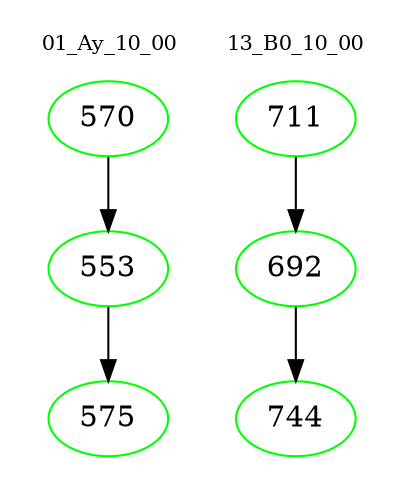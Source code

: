 digraph{
subgraph cluster_0 {
color = white
label = "01_Ay_10_00";
fontsize=10;
T0_570 [label="570", color="green"]
T0_570 -> T0_553 [color="black"]
T0_553 [label="553", color="green"]
T0_553 -> T0_575 [color="black"]
T0_575 [label="575", color="green"]
}
subgraph cluster_1 {
color = white
label = "13_B0_10_00";
fontsize=10;
T1_711 [label="711", color="green"]
T1_711 -> T1_692 [color="black"]
T1_692 [label="692", color="green"]
T1_692 -> T1_744 [color="black"]
T1_744 [label="744", color="green"]
}
}
